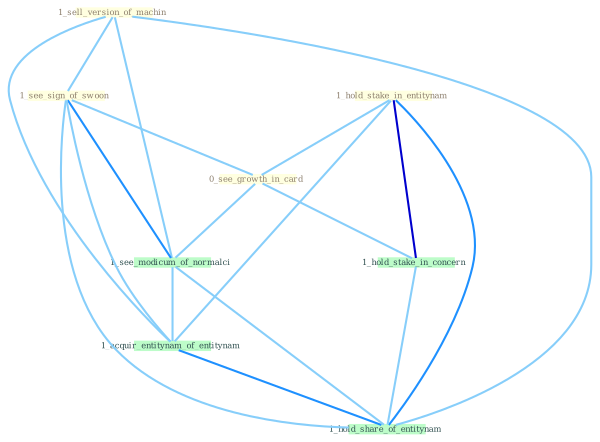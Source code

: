 Graph G{ 
    node
    [shape=polygon,style=filled,width=.5,height=.06,color="#BDFCC9",fixedsize=true,fontsize=4,
    fontcolor="#2f4f4f"];
    {node
    [color="#ffffe0", fontcolor="#8b7d6b"] "1_sell_version_of_machin " "1_hold_stake_in_entitynam " "1_see_sign_of_swoon " "0_see_growth_in_card "}
{node [color="#fff0f5", fontcolor="#b22222"]}
edge [color="#B0E2FF"];

	"1_sell_version_of_machin " -- "1_see_sign_of_swoon " [w="1", color="#87cefa" ];
	"1_sell_version_of_machin " -- "1_see_modicum_of_normalci " [w="1", color="#87cefa" ];
	"1_sell_version_of_machin " -- "1_acquir_entitynam_of_entitynam " [w="1", color="#87cefa" ];
	"1_sell_version_of_machin " -- "1_hold_share_of_entitynam " [w="1", color="#87cefa" ];
	"1_hold_stake_in_entitynam " -- "0_see_growth_in_card " [w="1", color="#87cefa" ];
	"1_hold_stake_in_entitynam " -- "1_hold_stake_in_concern " [w="3", color="#0000cd" , len=0.6];
	"1_hold_stake_in_entitynam " -- "1_acquir_entitynam_of_entitynam " [w="1", color="#87cefa" ];
	"1_hold_stake_in_entitynam " -- "1_hold_share_of_entitynam " [w="2", color="#1e90ff" , len=0.8];
	"1_see_sign_of_swoon " -- "0_see_growth_in_card " [w="1", color="#87cefa" ];
	"1_see_sign_of_swoon " -- "1_see_modicum_of_normalci " [w="2", color="#1e90ff" , len=0.8];
	"1_see_sign_of_swoon " -- "1_acquir_entitynam_of_entitynam " [w="1", color="#87cefa" ];
	"1_see_sign_of_swoon " -- "1_hold_share_of_entitynam " [w="1", color="#87cefa" ];
	"0_see_growth_in_card " -- "1_hold_stake_in_concern " [w="1", color="#87cefa" ];
	"0_see_growth_in_card " -- "1_see_modicum_of_normalci " [w="1", color="#87cefa" ];
	"1_hold_stake_in_concern " -- "1_hold_share_of_entitynam " [w="1", color="#87cefa" ];
	"1_see_modicum_of_normalci " -- "1_acquir_entitynam_of_entitynam " [w="1", color="#87cefa" ];
	"1_see_modicum_of_normalci " -- "1_hold_share_of_entitynam " [w="1", color="#87cefa" ];
	"1_acquir_entitynam_of_entitynam " -- "1_hold_share_of_entitynam " [w="2", color="#1e90ff" , len=0.8];
}
